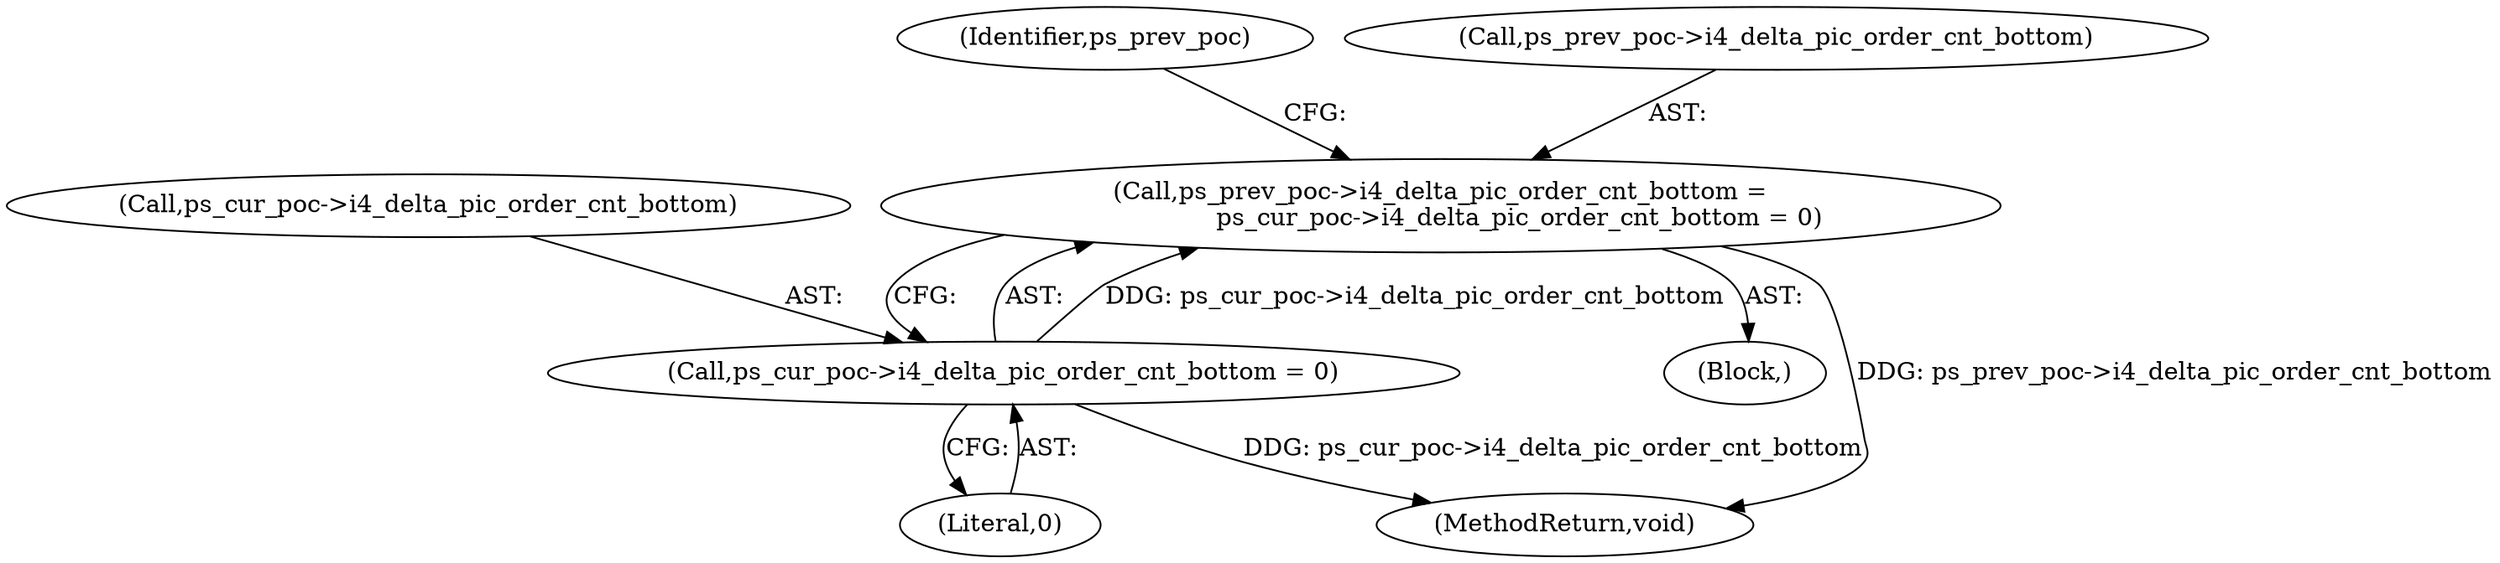 digraph "0_Android_ecf6c7ce6d5a22d52160698aab44fc234c63291a@pointer" {
"1000527" [label="(Call,ps_prev_poc->i4_delta_pic_order_cnt_bottom =\n                    ps_cur_poc->i4_delta_pic_order_cnt_bottom = 0)"];
"1000531" [label="(Call,ps_cur_poc->i4_delta_pic_order_cnt_bottom = 0)"];
"1000539" [label="(Identifier,ps_prev_poc)"];
"1000532" [label="(Call,ps_cur_poc->i4_delta_pic_order_cnt_bottom)"];
"1000121" [label="(Block,)"];
"1000528" [label="(Call,ps_prev_poc->i4_delta_pic_order_cnt_bottom)"];
"1000535" [label="(Literal,0)"];
"1000956" [label="(MethodReturn,void)"];
"1000531" [label="(Call,ps_cur_poc->i4_delta_pic_order_cnt_bottom = 0)"];
"1000527" [label="(Call,ps_prev_poc->i4_delta_pic_order_cnt_bottom =\n                    ps_cur_poc->i4_delta_pic_order_cnt_bottom = 0)"];
"1000527" -> "1000121"  [label="AST: "];
"1000527" -> "1000531"  [label="CFG: "];
"1000528" -> "1000527"  [label="AST: "];
"1000531" -> "1000527"  [label="AST: "];
"1000539" -> "1000527"  [label="CFG: "];
"1000527" -> "1000956"  [label="DDG: ps_prev_poc->i4_delta_pic_order_cnt_bottom"];
"1000531" -> "1000527"  [label="DDG: ps_cur_poc->i4_delta_pic_order_cnt_bottom"];
"1000531" -> "1000535"  [label="CFG: "];
"1000532" -> "1000531"  [label="AST: "];
"1000535" -> "1000531"  [label="AST: "];
"1000531" -> "1000956"  [label="DDG: ps_cur_poc->i4_delta_pic_order_cnt_bottom"];
}
